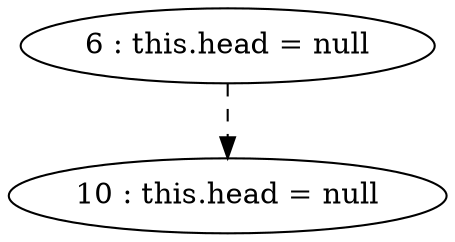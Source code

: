 digraph G {
"6 : this.head = null"
"6 : this.head = null" -> "10 : this.head = null" [style=dashed]
"10 : this.head = null"
}